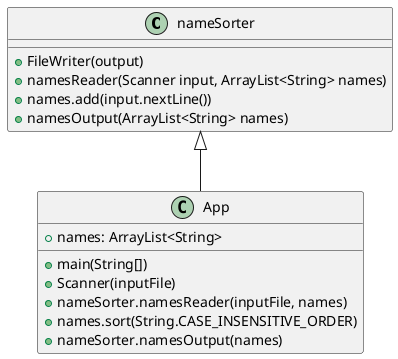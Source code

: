 @startuml
class nameSorter {
  +FileWriter(output)
  +namesReader(Scanner input, ArrayList<String> names)
  +names.add(input.nextLine())
  +namesOutput(ArrayList<String> names)
}

class App {
  +names: ArrayList<String>
  +main(String[])
  +Scanner(inputFile)
  +nameSorter.namesReader(inputFile, names)
  +names.sort(String.CASE_INSENSITIVE_ORDER)
  +nameSorter.namesOutput(names)

}

nameSorter <|-- App
@enduml